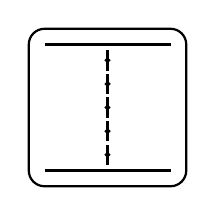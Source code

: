 \begin{tikzpicture}
	\path[thick,draw,fill=white] (-1, 0.8) arc (180:90:0.2) -- (0.8, 1) arc (90:0:0.2) -- (1, -0.8) arc (360:270:0.2) -- (-0.8, -1) arc (270:180:0.2) -- cycle;
	\draw[thick] (-0.8, 0.8) -- (0.8, 0.8);
	\draw[thick] (-0.8, -0.8) -- (0.8, -0.8);
	\begin{scope}[shift={(0,0.6)},rotate=0]
		\draw[thick,fill=black] (0, 0) circle (0.02);
		\draw[thick] (0,-0.13) -- (0, 0.13);
	\end{scope}
	\begin{scope}[shift={(0,0.3)},rotate=0]
		\draw[thick,fill=black] (0, 0) circle (0.02);
		\draw[thick] (0,-0.13) -- (0, 0.13);
	\end{scope}
	\begin{scope}[shift={(0,0.0)},rotate=0]
		\draw[thick,fill=black] (0, 0) circle (0.02);
		\draw[thick] (0,-0.13) -- (0, 0.13);
	\end{scope}
	\begin{scope}[shift={(0,-0.3)},rotate=0]
		\draw[thick,fill=black] (0, 0) circle (0.02);
		\draw[thick] (0,-0.13) -- (0, 0.13);
	\end{scope}
	\begin{scope}[shift={(0,-0.6)},rotate=0]
		\draw[thick,fill=black] (0, 0) circle (0.02);
		\draw[thick] (0,-0.13) -- (0, 0.13);
	\end{scope}
\end{tikzpicture}